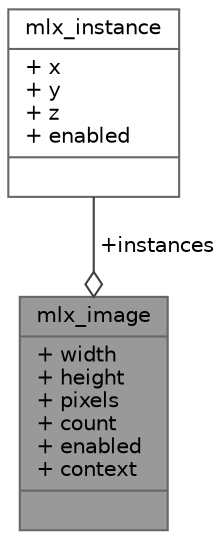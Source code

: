 digraph "mlx_image"
{
 // INTERACTIVE_SVG=YES
 // LATEX_PDF_SIZE
  bgcolor="transparent";
  edge [fontname=Helvetica,fontsize=10,labelfontname=Helvetica,labelfontsize=10];
  node [fontname=Helvetica,fontsize=10,shape=box,height=0.2,width=0.4];
  Node1 [shape=record,label="{mlx_image\n|+ width\l+ height\l+ pixels\l+ count\l+ enabled\l+ context\l|}",height=0.2,width=0.4,color="gray40", fillcolor="grey60", style="filled", fontcolor="black",tooltip=" "];
  Node2 -> Node1 [color="grey25",style="solid",label=" +instances" ,arrowhead="odiamond"];
  Node2 [shape=record,label="{mlx_instance\n|+ x\l+ y\l+ z\l+ enabled\l|}",height=0.2,width=0.4,color="gray40", fillcolor="white", style="filled",URL="$structmlx__instance.html",tooltip=" "];
}
